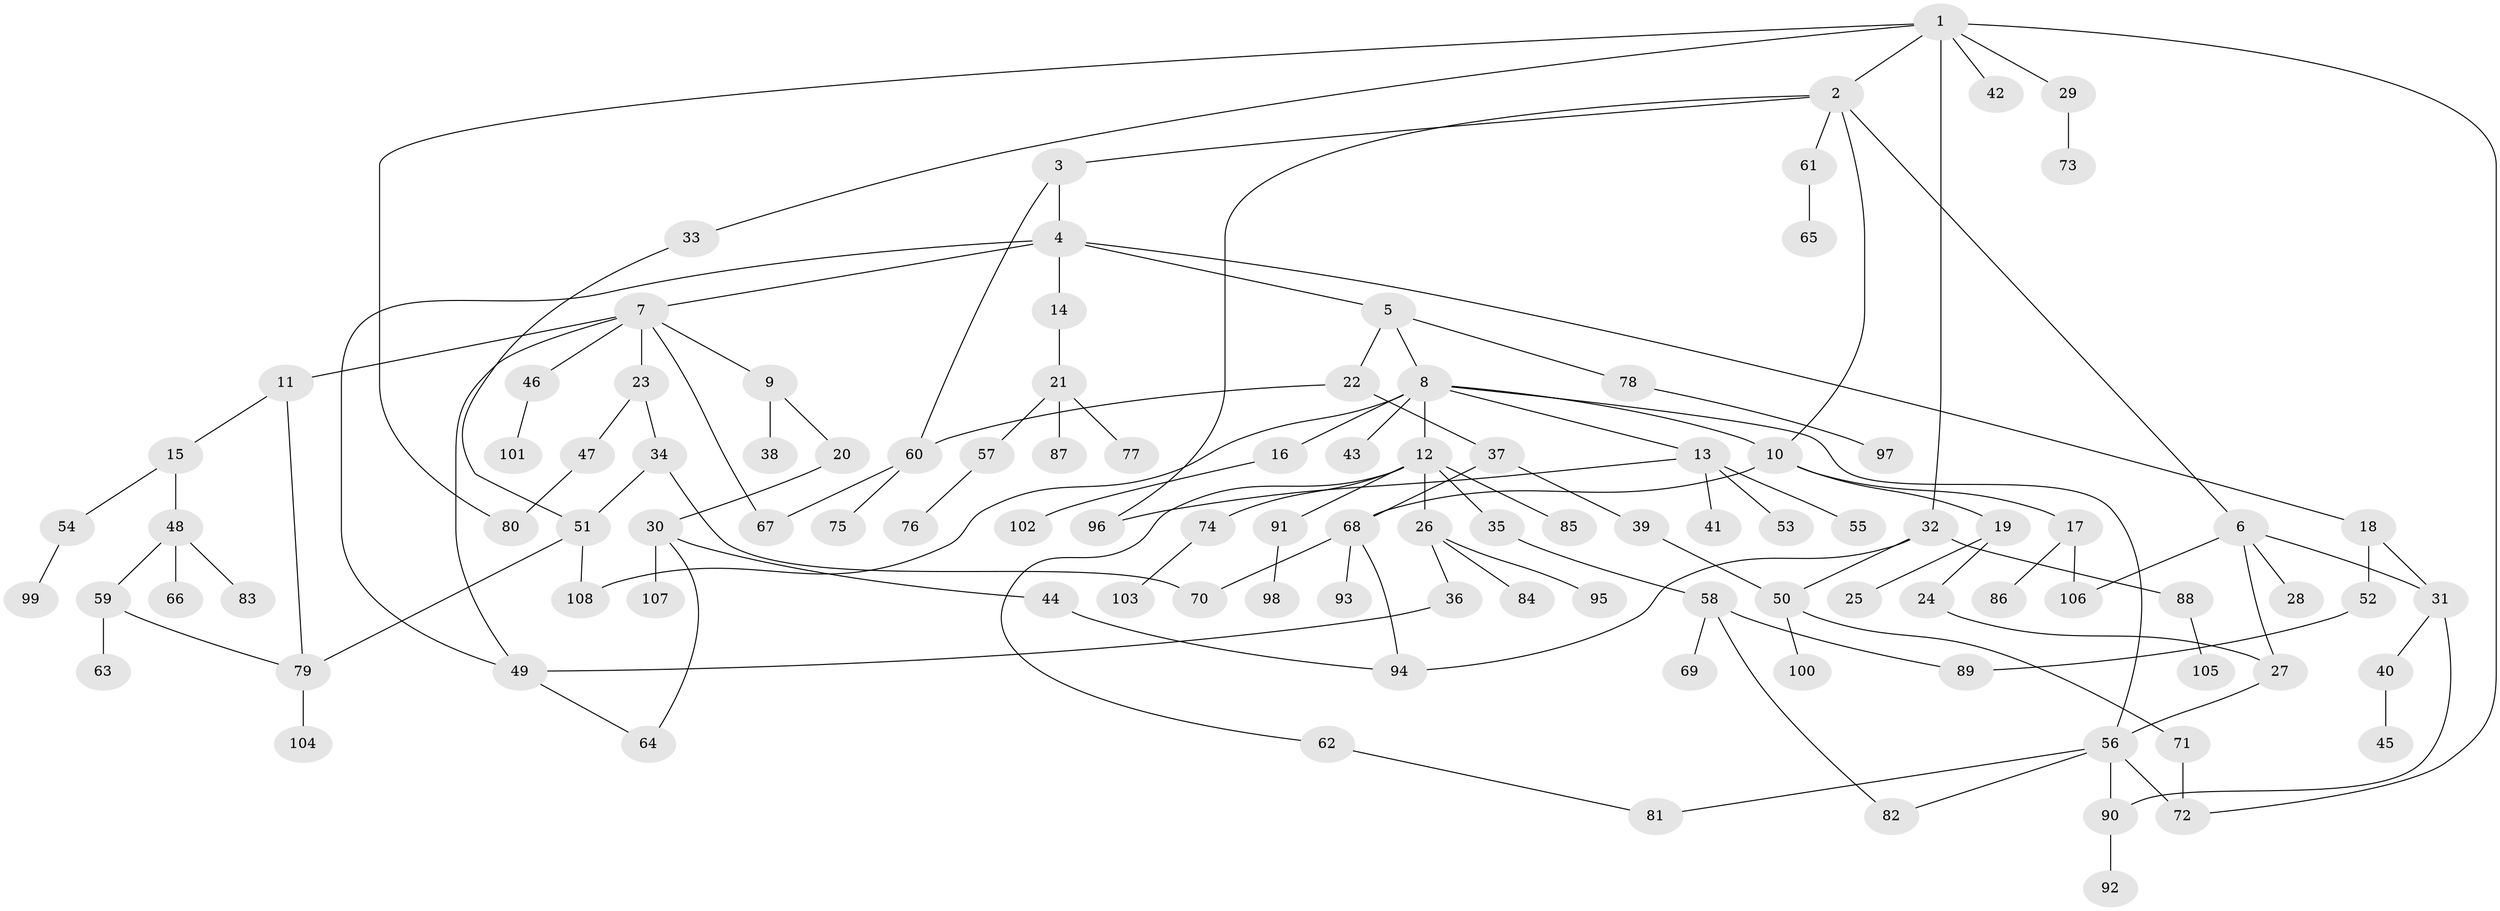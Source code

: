 // coarse degree distribution, {13: 0.023255813953488372, 3: 0.18604651162790697, 6: 0.046511627906976744, 4: 0.09302325581395349, 5: 0.023255813953488372, 8: 0.046511627906976744, 14: 0.023255813953488372, 2: 0.18604651162790697, 1: 0.37209302325581395}
// Generated by graph-tools (version 1.1) at 2025/17/03/04/25 18:17:02]
// undirected, 108 vertices, 134 edges
graph export_dot {
graph [start="1"]
  node [color=gray90,style=filled];
  1;
  2;
  3;
  4;
  5;
  6;
  7;
  8;
  9;
  10;
  11;
  12;
  13;
  14;
  15;
  16;
  17;
  18;
  19;
  20;
  21;
  22;
  23;
  24;
  25;
  26;
  27;
  28;
  29;
  30;
  31;
  32;
  33;
  34;
  35;
  36;
  37;
  38;
  39;
  40;
  41;
  42;
  43;
  44;
  45;
  46;
  47;
  48;
  49;
  50;
  51;
  52;
  53;
  54;
  55;
  56;
  57;
  58;
  59;
  60;
  61;
  62;
  63;
  64;
  65;
  66;
  67;
  68;
  69;
  70;
  71;
  72;
  73;
  74;
  75;
  76;
  77;
  78;
  79;
  80;
  81;
  82;
  83;
  84;
  85;
  86;
  87;
  88;
  89;
  90;
  91;
  92;
  93;
  94;
  95;
  96;
  97;
  98;
  99;
  100;
  101;
  102;
  103;
  104;
  105;
  106;
  107;
  108;
  1 -- 2;
  1 -- 29;
  1 -- 32;
  1 -- 33;
  1 -- 42;
  1 -- 80;
  1 -- 72;
  2 -- 3;
  2 -- 6;
  2 -- 61;
  2 -- 96;
  2 -- 10;
  3 -- 4;
  3 -- 60;
  4 -- 5;
  4 -- 7;
  4 -- 14;
  4 -- 18;
  4 -- 49;
  5 -- 8;
  5 -- 22;
  5 -- 78;
  6 -- 28;
  6 -- 31;
  6 -- 106;
  6 -- 27;
  7 -- 9;
  7 -- 11;
  7 -- 23;
  7 -- 46;
  7 -- 67;
  7 -- 49;
  8 -- 10;
  8 -- 12;
  8 -- 13;
  8 -- 16;
  8 -- 43;
  8 -- 56;
  8 -- 108;
  9 -- 20;
  9 -- 38;
  10 -- 17;
  10 -- 19;
  10 -- 68;
  11 -- 15;
  11 -- 79;
  12 -- 26;
  12 -- 35;
  12 -- 62;
  12 -- 74;
  12 -- 85;
  12 -- 91;
  13 -- 41;
  13 -- 53;
  13 -- 55;
  13 -- 96;
  14 -- 21;
  15 -- 48;
  15 -- 54;
  16 -- 102;
  17 -- 86;
  17 -- 106;
  18 -- 52;
  18 -- 31;
  19 -- 24;
  19 -- 25;
  20 -- 30;
  21 -- 57;
  21 -- 77;
  21 -- 87;
  22 -- 37;
  22 -- 60;
  23 -- 34;
  23 -- 47;
  24 -- 27;
  26 -- 36;
  26 -- 84;
  26 -- 95;
  27 -- 56;
  29 -- 73;
  30 -- 44;
  30 -- 107;
  30 -- 64;
  31 -- 40;
  31 -- 90;
  32 -- 88;
  32 -- 50;
  32 -- 94;
  33 -- 51;
  34 -- 70;
  34 -- 51;
  35 -- 58;
  36 -- 49;
  37 -- 39;
  37 -- 68;
  39 -- 50;
  40 -- 45;
  44 -- 94;
  46 -- 101;
  47 -- 80;
  48 -- 59;
  48 -- 66;
  48 -- 83;
  49 -- 64;
  50 -- 71;
  50 -- 100;
  51 -- 108;
  51 -- 79;
  52 -- 89;
  54 -- 99;
  56 -- 72;
  56 -- 81;
  56 -- 82;
  56 -- 90;
  57 -- 76;
  58 -- 69;
  58 -- 82;
  58 -- 89;
  59 -- 63;
  59 -- 79;
  60 -- 67;
  60 -- 75;
  61 -- 65;
  62 -- 81;
  68 -- 70;
  68 -- 93;
  68 -- 94;
  71 -- 72;
  74 -- 103;
  78 -- 97;
  79 -- 104;
  88 -- 105;
  90 -- 92;
  91 -- 98;
}
